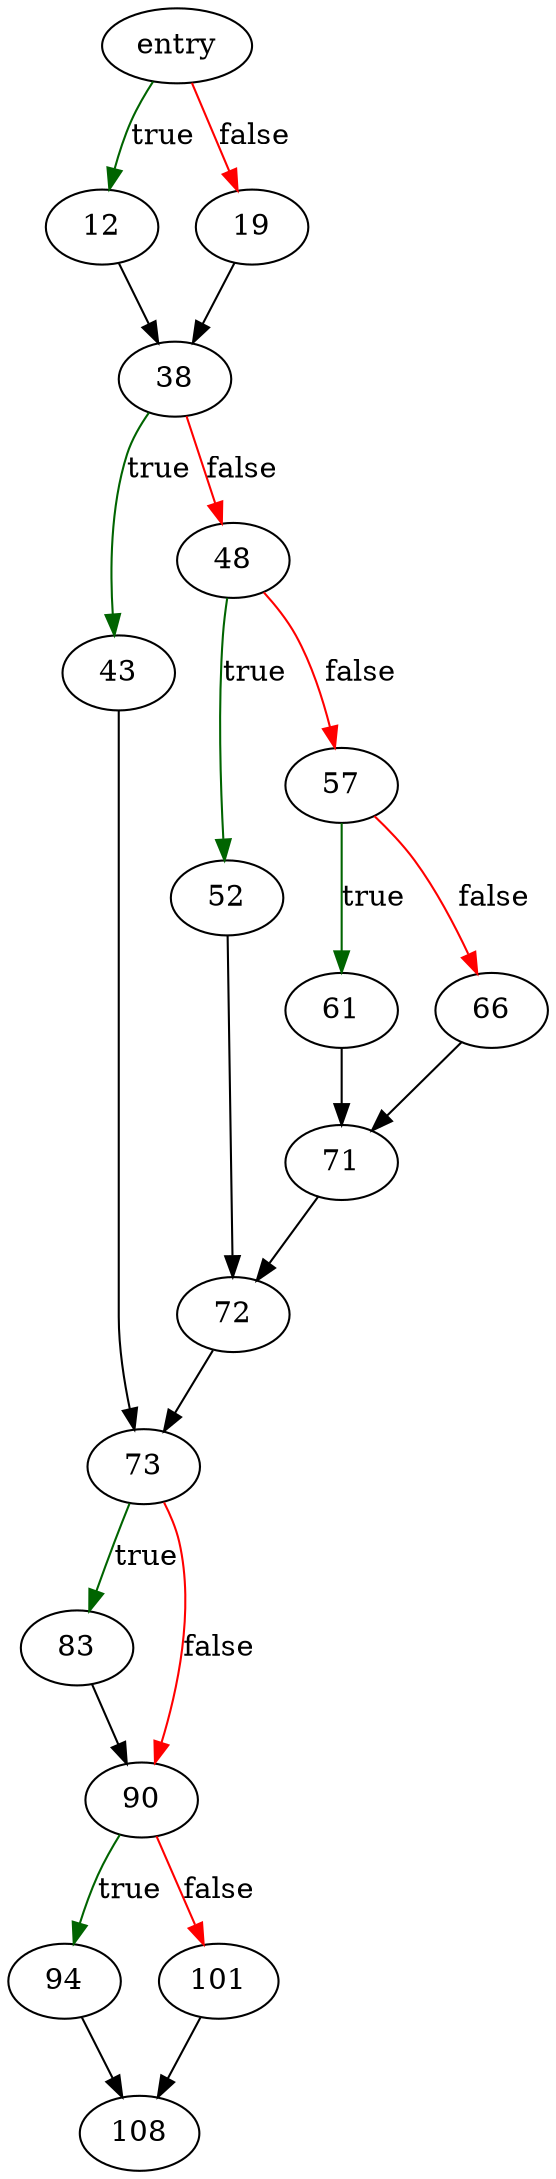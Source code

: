 digraph "sqlite3PagerSetFlags" {
	// Node definitions.
	2 [label=entry];
	12;
	19;
	38;
	43;
	48;
	52;
	57;
	61;
	66;
	71;
	72;
	73;
	83;
	90;
	94;
	101;
	108;

	// Edge definitions.
	2 -> 12 [
		color=darkgreen
		label=true
	];
	2 -> 19 [
		color=red
		label=false
	];
	12 -> 38;
	19 -> 38;
	38 -> 43 [
		color=darkgreen
		label=true
	];
	38 -> 48 [
		color=red
		label=false
	];
	43 -> 73;
	48 -> 52 [
		color=darkgreen
		label=true
	];
	48 -> 57 [
		color=red
		label=false
	];
	52 -> 72;
	57 -> 61 [
		color=darkgreen
		label=true
	];
	57 -> 66 [
		color=red
		label=false
	];
	61 -> 71;
	66 -> 71;
	71 -> 72;
	72 -> 73;
	73 -> 83 [
		color=darkgreen
		label=true
	];
	73 -> 90 [
		color=red
		label=false
	];
	83 -> 90;
	90 -> 94 [
		color=darkgreen
		label=true
	];
	90 -> 101 [
		color=red
		label=false
	];
	94 -> 108;
	101 -> 108;
}